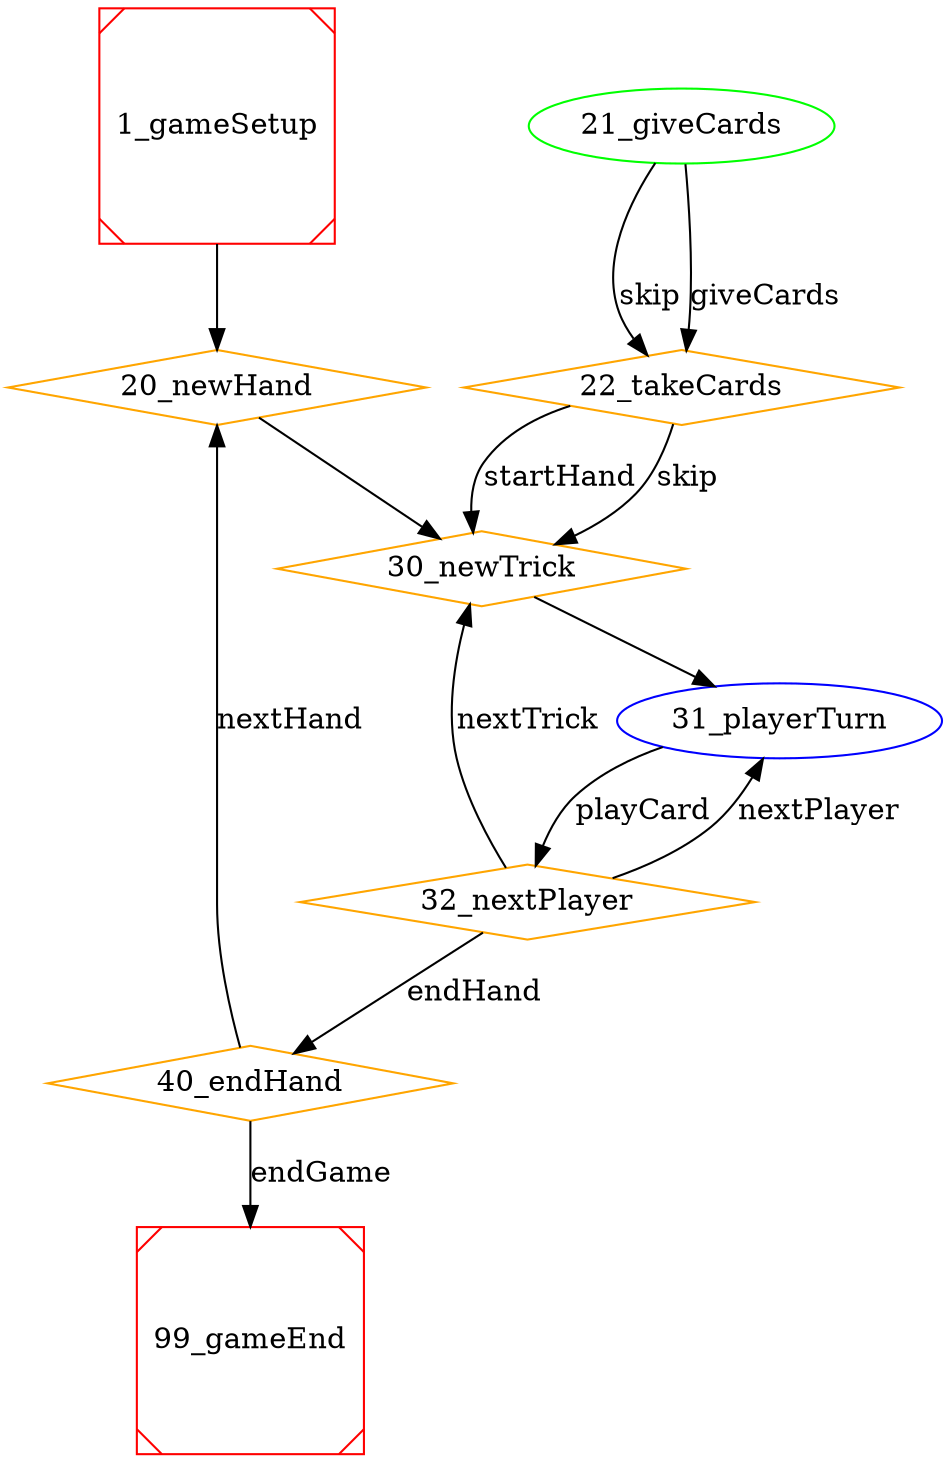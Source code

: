 digraph D {
n1 [label="1_gameSetup" color=red shape=Msquare];
n20 [label="20_newHand" color=orange shape=diamond];
n21 [label="21_giveCards" color=green shape=ellipse];
n22 [label="22_takeCards" color=orange shape=diamond];
n30 [label="30_newTrick" color=orange shape=diamond];
n31 [label="31_playerTurn" color=blue shape=ellipse];
n32 [label="32_nextPlayer" color=orange shape=diamond];
n40 [label="40_endHand" color=orange shape=diamond];
n99 [label="99_gameEnd" color=red shape=Msquare];
n1 -> n20 [label=""];
n20 -> n30 [label=""];
n21 -> n22 [label="giveCards"];
n21 -> n22 [label="skip"];
n22 -> n30 [label="startHand"];
n22 -> n30 [label="skip"];
n30 -> n31 [label=""];
n31 -> n32 [label="playCard"];
n32 -> n31 [label="nextPlayer"];
n32 -> n30 [label="nextTrick"];
n32 -> n40 [label="endHand"];
n40 -> n20 [label="nextHand"];
n40 -> n99 [label="endGame"];
}
